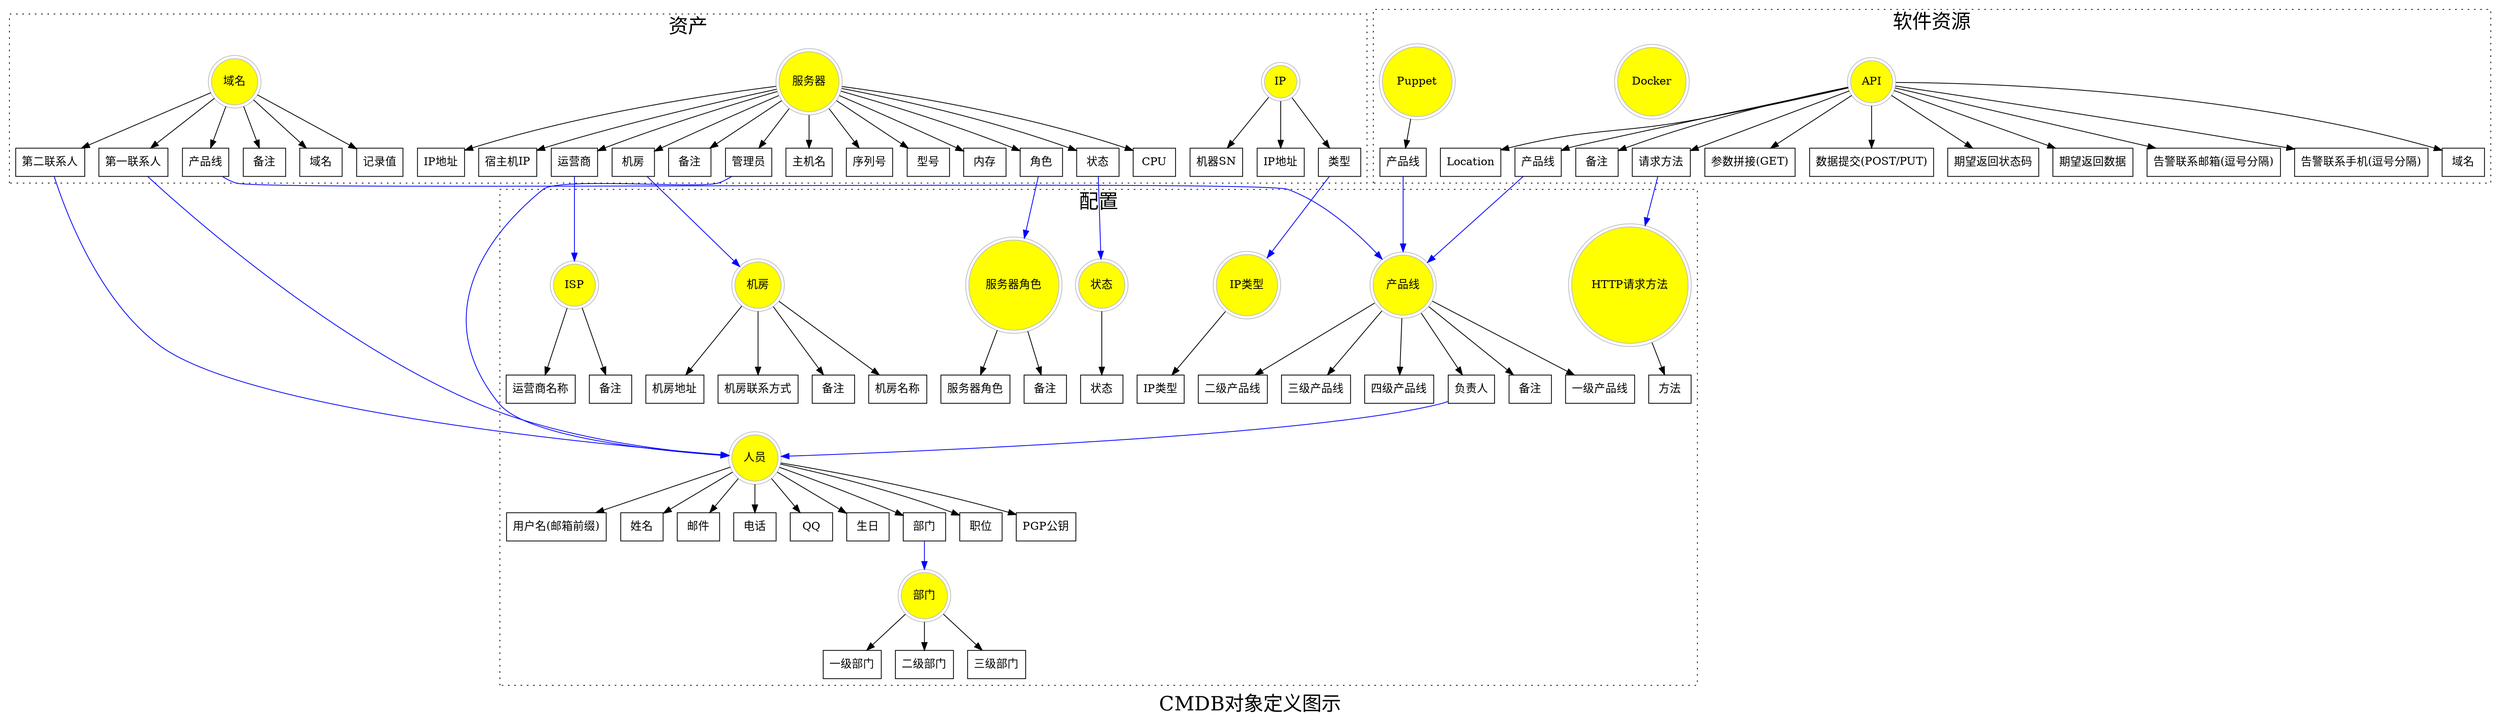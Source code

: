 digraph cmdb {
 label="CMDB对象定义图示"; 
fontsize=25;
 rankdir=TB;
    subgraph cluster_配置 {
 label="配置";
 style="dotted";

    "HTTP请求方法" [shape="doublecircle", color="gray", style="filled", fillcolor="yellow"];
        "HTTP请求方法_method" [label="方法", shape="record"];
        "HTTP请求方法" -> "HTTP请求方法_method";
    "IP类型" [shape="doublecircle", color="gray", style="filled", fillcolor="yellow"];
        "IP类型_iptype" [label="IP类型", shape="record"];
        "IP类型" -> "IP类型_iptype";
    "ISP" [shape="doublecircle", color="gray", style="filled", fillcolor="yellow"];
        "ISP_isp" [label="运营商名称", shape="record"];
        "ISP" -> "ISP_isp";
        "ISP_comment" [label="备注", shape="record"];
        "ISP" -> "ISP_comment";
    "部门" [shape="doublecircle", color="gray", style="filled", fillcolor="yellow"];
        "部门_level1" [label="一级部门", shape="record"];
        "部门" -> "部门_level1";
        "部门_level2" [label="二级部门", shape="record"];
        "部门" -> "部门_level2";
        "部门_level3" [label="三级部门", shape="record"];
        "部门" -> "部门_level3";
    "产品线" [shape="doublecircle", color="gray", style="filled", fillcolor="yellow"];
        "产品线_level1" [label="一级产品线", shape="record"];
        "产品线" -> "产品线_level1";
        "产品线_level2" [label="二级产品线", shape="record"];
        "产品线" -> "产品线_level2";
        "产品线_level3" [label="三级产品线", shape="record"];
        "产品线" -> "产品线_level3";
        "产品线_level4" [label="四级产品线", shape="record"];
        "产品线" -> "产品线_level4";
        "产品线_contact" [label="负责人", shape="record"];
        "产品线" -> "产品线_contact";
        "产品线_contact" -> "人员" [color="blue",side="l"];
        "产品线_comment" [label="备注", shape="record"];
        "产品线" -> "产品线_comment";
    "服务器角色" [shape="doublecircle", color="gray", style="filled", fillcolor="yellow"];
        "服务器角色_role" [label="服务器角色", shape="record"];
        "服务器角色" -> "服务器角色_role";
        "服务器角色_comment" [label="备注", shape="record"];
        "服务器角色" -> "服务器角色_comment";
    "机房" [shape="doublecircle", color="gray", style="filled", fillcolor="yellow"];
        "机房_idc" [label="机房名称", shape="record"];
        "机房" -> "机房_idc";
        "机房_address" [label="机房地址", shape="record"];
        "机房" -> "机房_address";
        "机房_contact" [label="机房联系方式", shape="record"];
        "机房" -> "机房_contact";
        "机房_comment" [label="备注", shape="record"];
        "机房" -> "机房_comment";
    "人员" [shape="doublecircle", color="gray", style="filled", fillcolor="yellow"];
        "人员_staff" [label="用户名(邮箱前缀)", shape="record"];
        "人员" -> "人员_staff";
        "人员_name" [label="姓名", shape="record"];
        "人员" -> "人员_name";
        "人员_email" [label="邮件", shape="record"];
        "人员" -> "人员_email";
        "人员_phone" [label="电话", shape="record"];
        "人员" -> "人员_phone";
        "人员_qq" [label="QQ", shape="record"];
        "人员" -> "人员_qq";
        "人员_birth" [label="生日", shape="record"];
        "人员" -> "人员_birth";
        "人员_depart" [label="部门", shape="record"];
        "人员" -> "人员_depart";
        "人员_depart" -> "部门" [color="blue",side="l"];
        "人员_title" [label="职位", shape="record"];
        "人员" -> "人员_title";
        "人员_pgppub" [label="PGP公钥", shape="record"];
        "人员" -> "人员_pgppub";
    "状态" [shape="doublecircle", color="gray", style="filled", fillcolor="yellow"];
        "状态_status" [label="状态", shape="record"];
        "状态" -> "状态_status";
}
    subgraph cluster_软件资源 {
 label="软件资源";
 style="dotted";

    "API" [shape="doublecircle", color="gray", style="filled", fillcolor="yellow"];
        "API_domain" [label="域名", shape="record"];
        "API" -> "API_domain";
        "API_location" [label="Location", shape="record"];
        "API" -> "API_location";
        "API_product" [label="产品线", shape="record"];
        "API" -> "API_product";
        "API_product" -> "产品线" [color="blue",side="l"];
        "API_comment" [label="备注", shape="record"];
        "API" -> "API_comment";
        "API_method" [label="请求方法", shape="record"];
        "API" -> "API_method";
        "API_method" -> "HTTP请求方法" [color="blue",side="l"];
        "API_param" [label="参数拼接(GET)", shape="record"];
        "API" -> "API_param";
        "API_data" [label="数据提交(POST/PUT)", shape="record"];
        "API" -> "API_data";
        "API_responsecode" [label="期望返回状态码", shape="record"];
        "API" -> "API_responsecode";
        "API_responsedata" [label="期望返回数据", shape="record"];
        "API" -> "API_responsedata";
        "API_alertemail" [label="告警联系邮箱(逗号分隔)", shape="record"];
        "API" -> "API_alertemail";
        "API_alertphone" [label="告警联系手机(逗号分隔)", shape="record"];
        "API" -> "API_alertphone";
    "Docker" [shape="doublecircle", color="gray", style="filled", fillcolor="yellow"];
    "Puppet" [shape="doublecircle", color="gray", style="filled", fillcolor="yellow"];
        "Puppet_product" [label="产品线", shape="record"];
        "Puppet" -> "Puppet_product";
        "Puppet_product" -> "产品线" [color="blue",side="l"];
}
    subgraph cluster_资产 {
 label="资产";
 style="dotted";

    "IP" [shape="doublecircle", color="gray", style="filled", fillcolor="yellow"];
        "IP_ip" [label="IP地址", shape="record"];
        "IP" -> "IP_ip";
        "IP_iptype" [label="类型", shape="record"];
        "IP" -> "IP_iptype";
        "IP_iptype" -> "IP类型" [color="blue",side="l"];
        "IP_sn" [label="机器SN", shape="record"];
        "IP" -> "IP_sn";
    "服务器" [shape="doublecircle", color="gray", style="filled", fillcolor="yellow"];
        "服务器_hostname" [label="主机名", shape="record"];
        "服务器" -> "服务器_hostname";
        "服务器_sn" [label="序列号", shape="record"];
        "服务器" -> "服务器_sn";
        "服务器_model" [label="型号", shape="record"];
        "服务器" -> "服务器_model";
        "服务器_mem" [label="内存", shape="record"];
        "服务器" -> "服务器_mem";
        "服务器_cpu" [label="CPU", shape="record"];
        "服务器" -> "服务器_cpu";
        "服务器_ip" [label="IP地址", shape="record"];
        "服务器" -> "服务器_ip";
        "服务器_hypervisor-ip" [label="宿主机IP", shape="record"];
        "服务器" -> "服务器_hypervisor-ip";
        "服务器_administrator" [label="管理员", shape="record"];
        "服务器" -> "服务器_administrator";
        "服务器_administrator" -> "人员" [color="blue",side="l"];
        "服务器_role" [label="角色", shape="record"];
        "服务器" -> "服务器_role";
        "服务器_role" -> "服务器角色" [color="blue",side="l"];
        "服务器_status" [label="状态", shape="record"];
        "服务器" -> "服务器_status";
        "服务器_status" -> "状态" [color="blue",side="l"];
        "服务器_location" [label="机房", shape="record"];
        "服务器" -> "服务器_location";
        "服务器_location" -> "机房" [color="blue",side="l"];
        "服务器_isp" [label="运营商", shape="record"];
        "服务器" -> "服务器_isp";
        "服务器_isp" -> "ISP" [color="blue",side="l"];
        "服务器_comment" [label="备注", shape="record"];
        "服务器" -> "服务器_comment";
    "域名" [shape="doublecircle", color="gray", style="filled", fillcolor="yellow"];
        "域名_domain" [label="域名", shape="record"];
        "域名" -> "域名_domain";
        "域名_record" [label="记录值", shape="record"];
        "域名" -> "域名_record";
        "域名_contact1" [label="第一联系人", shape="record"];
        "域名" -> "域名_contact1";
        "域名_contact1" -> "人员" [color="blue",side="l"];
        "域名_contact2" [label="第二联系人", shape="record"];
        "域名" -> "域名_contact2";
        "域名_contact2" -> "人员" [color="blue",side="l"];
        "域名_product" [label="产品线", shape="record"];
        "域名" -> "域名_product";
        "域名_product" -> "产品线" [color="blue",side="l"];
        "域名_comment" [label="备注", shape="record"];
        "域名" -> "域名_comment";
}
}
